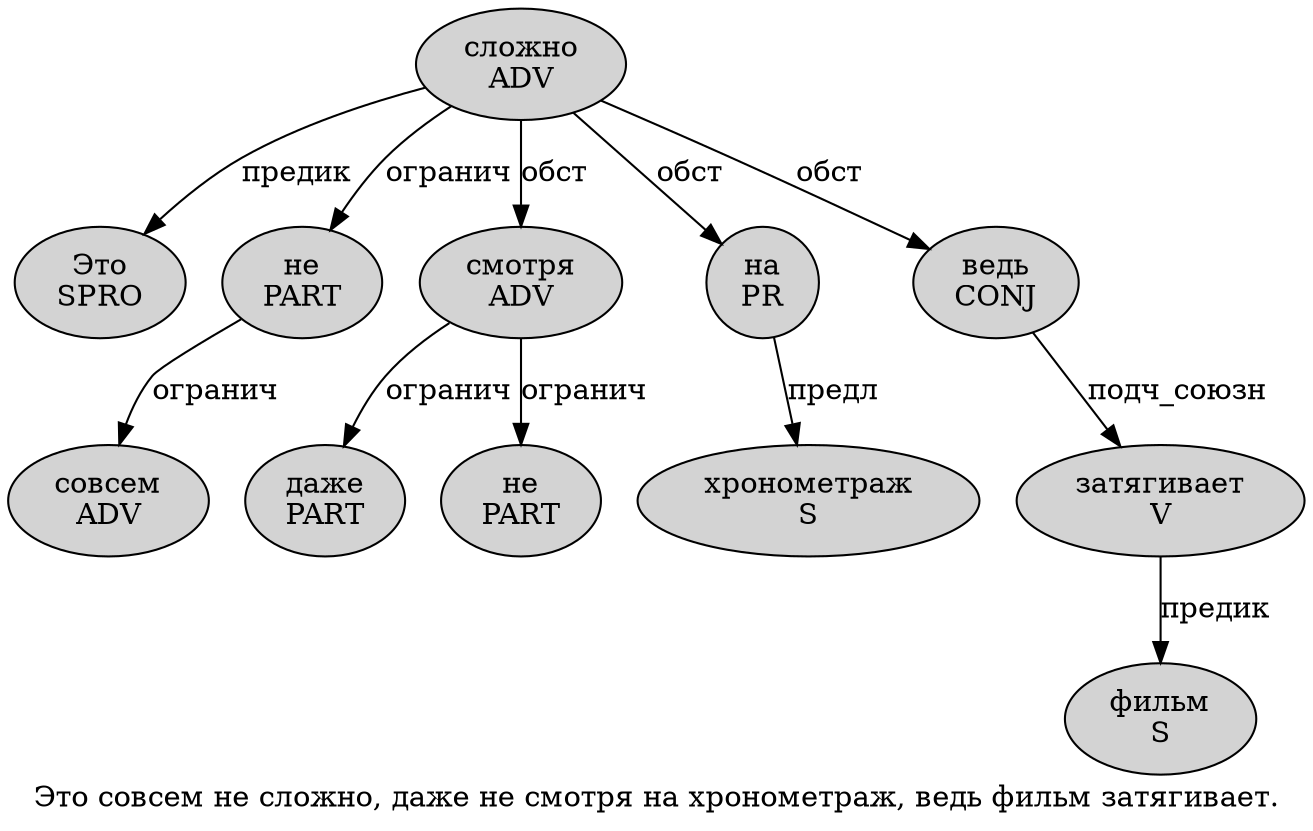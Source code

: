 digraph SENTENCE_779 {
	graph [label="Это совсем не сложно, даже не смотря на хронометраж, ведь фильм затягивает."]
	node [style=filled]
		0 [label="Это
SPRO" color="" fillcolor=lightgray penwidth=1 shape=ellipse]
		1 [label="совсем
ADV" color="" fillcolor=lightgray penwidth=1 shape=ellipse]
		2 [label="не
PART" color="" fillcolor=lightgray penwidth=1 shape=ellipse]
		3 [label="сложно
ADV" color="" fillcolor=lightgray penwidth=1 shape=ellipse]
		5 [label="даже
PART" color="" fillcolor=lightgray penwidth=1 shape=ellipse]
		6 [label="не
PART" color="" fillcolor=lightgray penwidth=1 shape=ellipse]
		7 [label="смотря
ADV" color="" fillcolor=lightgray penwidth=1 shape=ellipse]
		8 [label="на
PR" color="" fillcolor=lightgray penwidth=1 shape=ellipse]
		9 [label="хронометраж
S" color="" fillcolor=lightgray penwidth=1 shape=ellipse]
		11 [label="ведь
CONJ" color="" fillcolor=lightgray penwidth=1 shape=ellipse]
		12 [label="фильм
S" color="" fillcolor=lightgray penwidth=1 shape=ellipse]
		13 [label="затягивает
V" color="" fillcolor=lightgray penwidth=1 shape=ellipse]
			11 -> 13 [label="подч_союзн"]
			3 -> 0 [label="предик"]
			3 -> 2 [label="огранич"]
			3 -> 7 [label="обст"]
			3 -> 8 [label="обст"]
			3 -> 11 [label="обст"]
			7 -> 5 [label="огранич"]
			7 -> 6 [label="огранич"]
			2 -> 1 [label="огранич"]
			13 -> 12 [label="предик"]
			8 -> 9 [label="предл"]
}